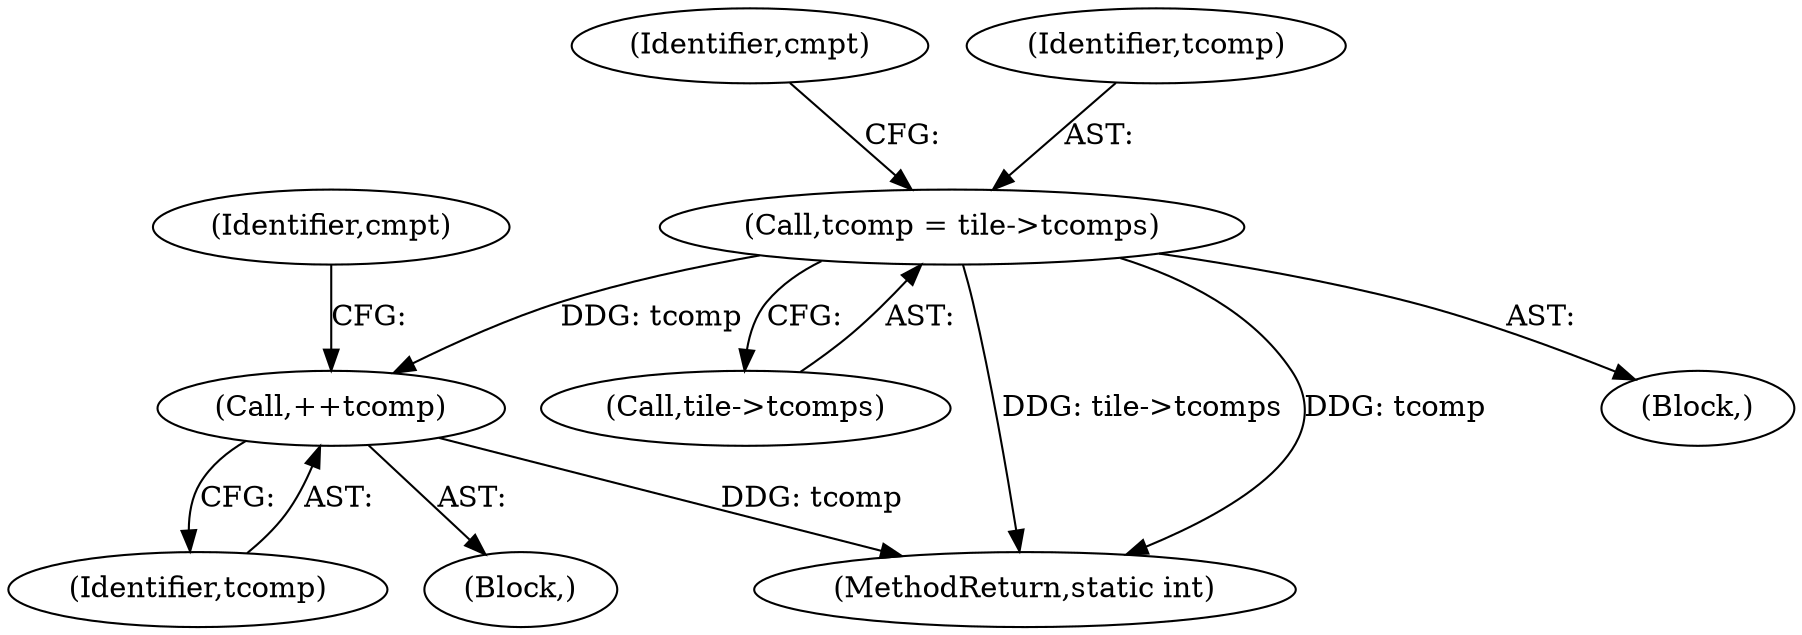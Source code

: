 digraph "0_jasper_1abc2e5a401a4bf1d5ca4df91358ce5df111f495@pointer" {
"1000176" [label="(Call,tcomp = tile->tcomps)"];
"1000195" [label="(Call,++tcomp)"];
"1000182" [label="(Identifier,cmpt)"];
"1000195" [label="(Call,++tcomp)"];
"1000178" [label="(Call,tile->tcomps)"];
"1000177" [label="(Identifier,tcomp)"];
"1001419" [label="(MethodReturn,static int)"];
"1000196" [label="(Identifier,tcomp)"];
"1000194" [label="(Block,)"];
"1000175" [label="(Block,)"];
"1000198" [label="(Identifier,cmpt)"];
"1000176" [label="(Call,tcomp = tile->tcomps)"];
"1000176" -> "1000175"  [label="AST: "];
"1000176" -> "1000178"  [label="CFG: "];
"1000177" -> "1000176"  [label="AST: "];
"1000178" -> "1000176"  [label="AST: "];
"1000182" -> "1000176"  [label="CFG: "];
"1000176" -> "1001419"  [label="DDG: tile->tcomps"];
"1000176" -> "1001419"  [label="DDG: tcomp"];
"1000176" -> "1000195"  [label="DDG: tcomp"];
"1000195" -> "1000194"  [label="AST: "];
"1000195" -> "1000196"  [label="CFG: "];
"1000196" -> "1000195"  [label="AST: "];
"1000198" -> "1000195"  [label="CFG: "];
"1000195" -> "1001419"  [label="DDG: tcomp"];
}
